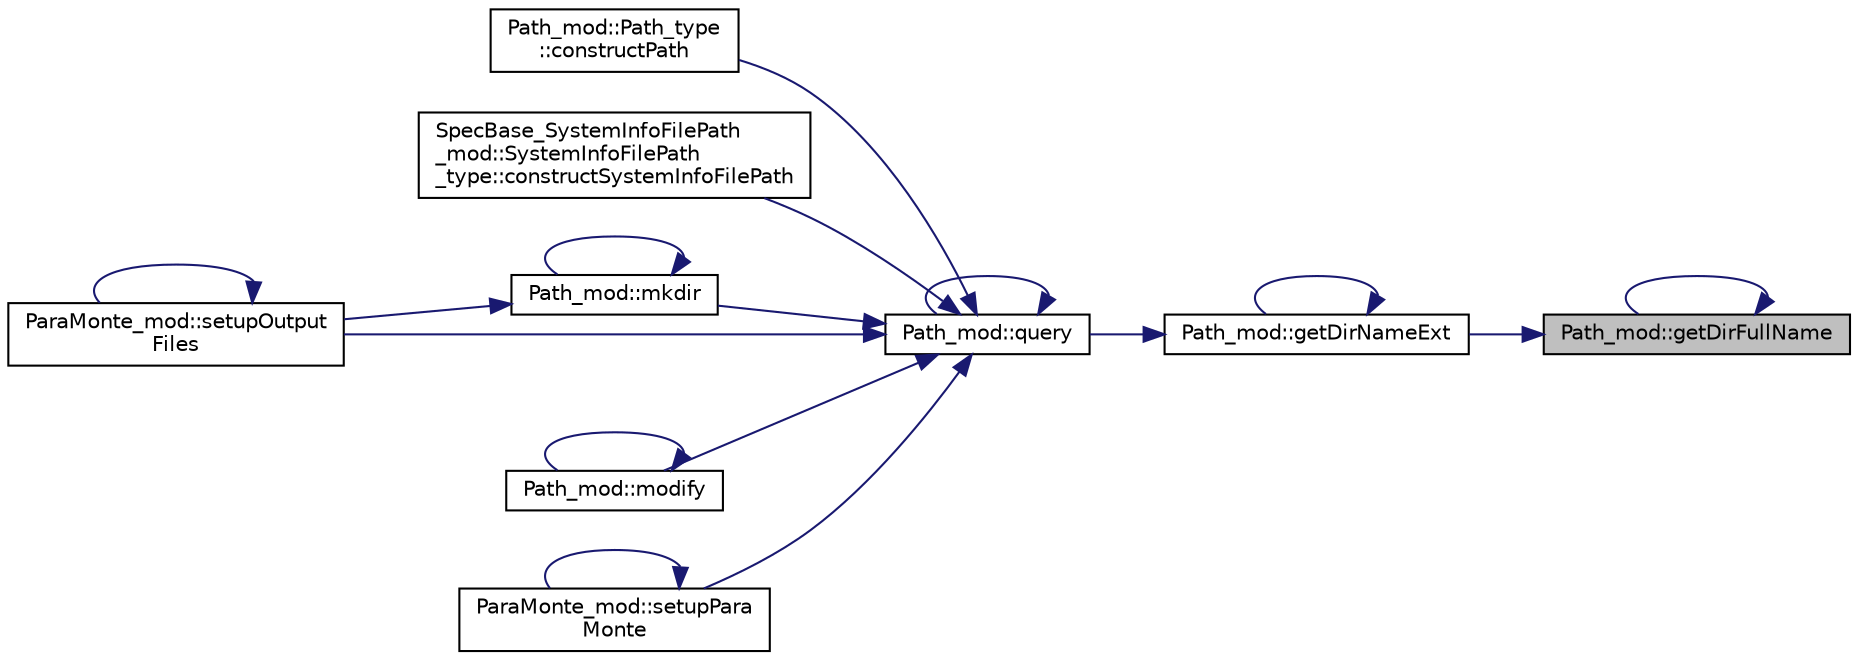 digraph "Path_mod::getDirFullName"
{
 // LATEX_PDF_SIZE
  edge [fontname="Helvetica",fontsize="10",labelfontname="Helvetica",labelfontsize="10"];
  node [fontname="Helvetica",fontsize="10",shape=record];
  rankdir="RL";
  Node1 [label="Path_mod::getDirFullName",height=0.2,width=0.4,color="black", fillcolor="grey75", style="filled", fontcolor="black",tooltip="This procedure is a static method of the class Path_mod::Path_type.  Return the directory and full fi..."];
  Node1 -> Node1 [dir="back",color="midnightblue",fontsize="10",style="solid"];
  Node1 -> Node2 [dir="back",color="midnightblue",fontsize="10",style="solid"];
  Node2 [label="Path_mod::getDirNameExt",height=0.2,width=0.4,color="black", fillcolor="white", style="filled",URL="$namespacePath__mod.html#a1af6ace687ae9c6e101149f22504c908",tooltip="This procedure is a static method of the class Path_mod::Path_type.  Split the input path to director..."];
  Node2 -> Node2 [dir="back",color="midnightblue",fontsize="10",style="solid"];
  Node2 -> Node3 [dir="back",color="midnightblue",fontsize="10",style="solid"];
  Node3 [label="Path_mod::query",height=0.2,width=0.4,color="black", fillcolor="white", style="filled",URL="$namespacePath__mod.html#ac6987a888d5ab385c2d902134bbcca3b",tooltip="This procedure is a method of the class Path_mod::Path_type.  Construct an object of class Path_mod::..."];
  Node3 -> Node4 [dir="back",color="midnightblue",fontsize="10",style="solid"];
  Node4 [label="Path_mod::Path_type\l::constructPath",height=0.2,width=0.4,color="black", fillcolor="white", style="filled",URL="$structPath__mod_1_1Path__type.html#a5548230e72a1f4f4fc31fe91482d35e5",tooltip="This is the constructor of the class Path_mod::Path_type.  Return an object of class Path_mod::Path_t..."];
  Node3 -> Node5 [dir="back",color="midnightblue",fontsize="10",style="solid"];
  Node5 [label="SpecBase_SystemInfoFilePath\l_mod::SystemInfoFilePath\l_type::constructSystemInfoFilePath",height=0.2,width=0.4,color="black", fillcolor="white", style="filled",URL="$structSpecBase__SystemInfoFilePath__mod_1_1SystemInfoFilePath__type.html#a1e711a268a7318c6acc15a9a3112e376",tooltip=" "];
  Node3 -> Node6 [dir="back",color="midnightblue",fontsize="10",style="solid"];
  Node6 [label="Path_mod::mkdir",height=0.2,width=0.4,color="black", fillcolor="white", style="filled",URL="$namespacePath__mod.html#a21549274757a5d6ae58896a50be6dde4",tooltip="This procedure is a static method of the class Path_mod::Path_type.  Make the requested (nested) dire..."];
  Node6 -> Node6 [dir="back",color="midnightblue",fontsize="10",style="solid"];
  Node6 -> Node7 [dir="back",color="midnightblue",fontsize="10",style="solid"];
  Node7 [label="ParaMonte_mod::setupOutput\lFiles",height=0.2,width=0.4,color="black", fillcolor="white", style="filled",URL="$namespaceParaMonte__mod.html#a1afbe18f65381fac7dc78338d65614c7",tooltip="This procedure is a method of the class ParaMonte_mod::ParaMonte_type. Set up the output files of the..."];
  Node7 -> Node7 [dir="back",color="midnightblue",fontsize="10",style="solid"];
  Node3 -> Node8 [dir="back",color="midnightblue",fontsize="10",style="solid"];
  Node8 [label="Path_mod::modify",height=0.2,width=0.4,color="black", fillcolor="white", style="filled",URL="$namespacePath__mod.html#a12b3c2e955ac475226f06389917768b8",tooltip="This procedure is a static method of the class Path_mod::Path_type.  Modify the input path to conform..."];
  Node8 -> Node8 [dir="back",color="midnightblue",fontsize="10",style="solid"];
  Node3 -> Node3 [dir="back",color="midnightblue",fontsize="10",style="solid"];
  Node3 -> Node7 [dir="back",color="midnightblue",fontsize="10",style="solid"];
  Node3 -> Node9 [dir="back",color="midnightblue",fontsize="10",style="solid"];
  Node9 [label="ParaMonte_mod::setupPara\lMonte",height=0.2,width=0.4,color="black", fillcolor="white", style="filled",URL="$namespaceParaMonte__mod.html#ae143fce31b008ee7f41cc53c281bc332",tooltip="This procedure is a method of the class ParaMonte_mod::ParaMonte_type. Set up the ParaMonte sampler w..."];
  Node9 -> Node9 [dir="back",color="midnightblue",fontsize="10",style="solid"];
}
